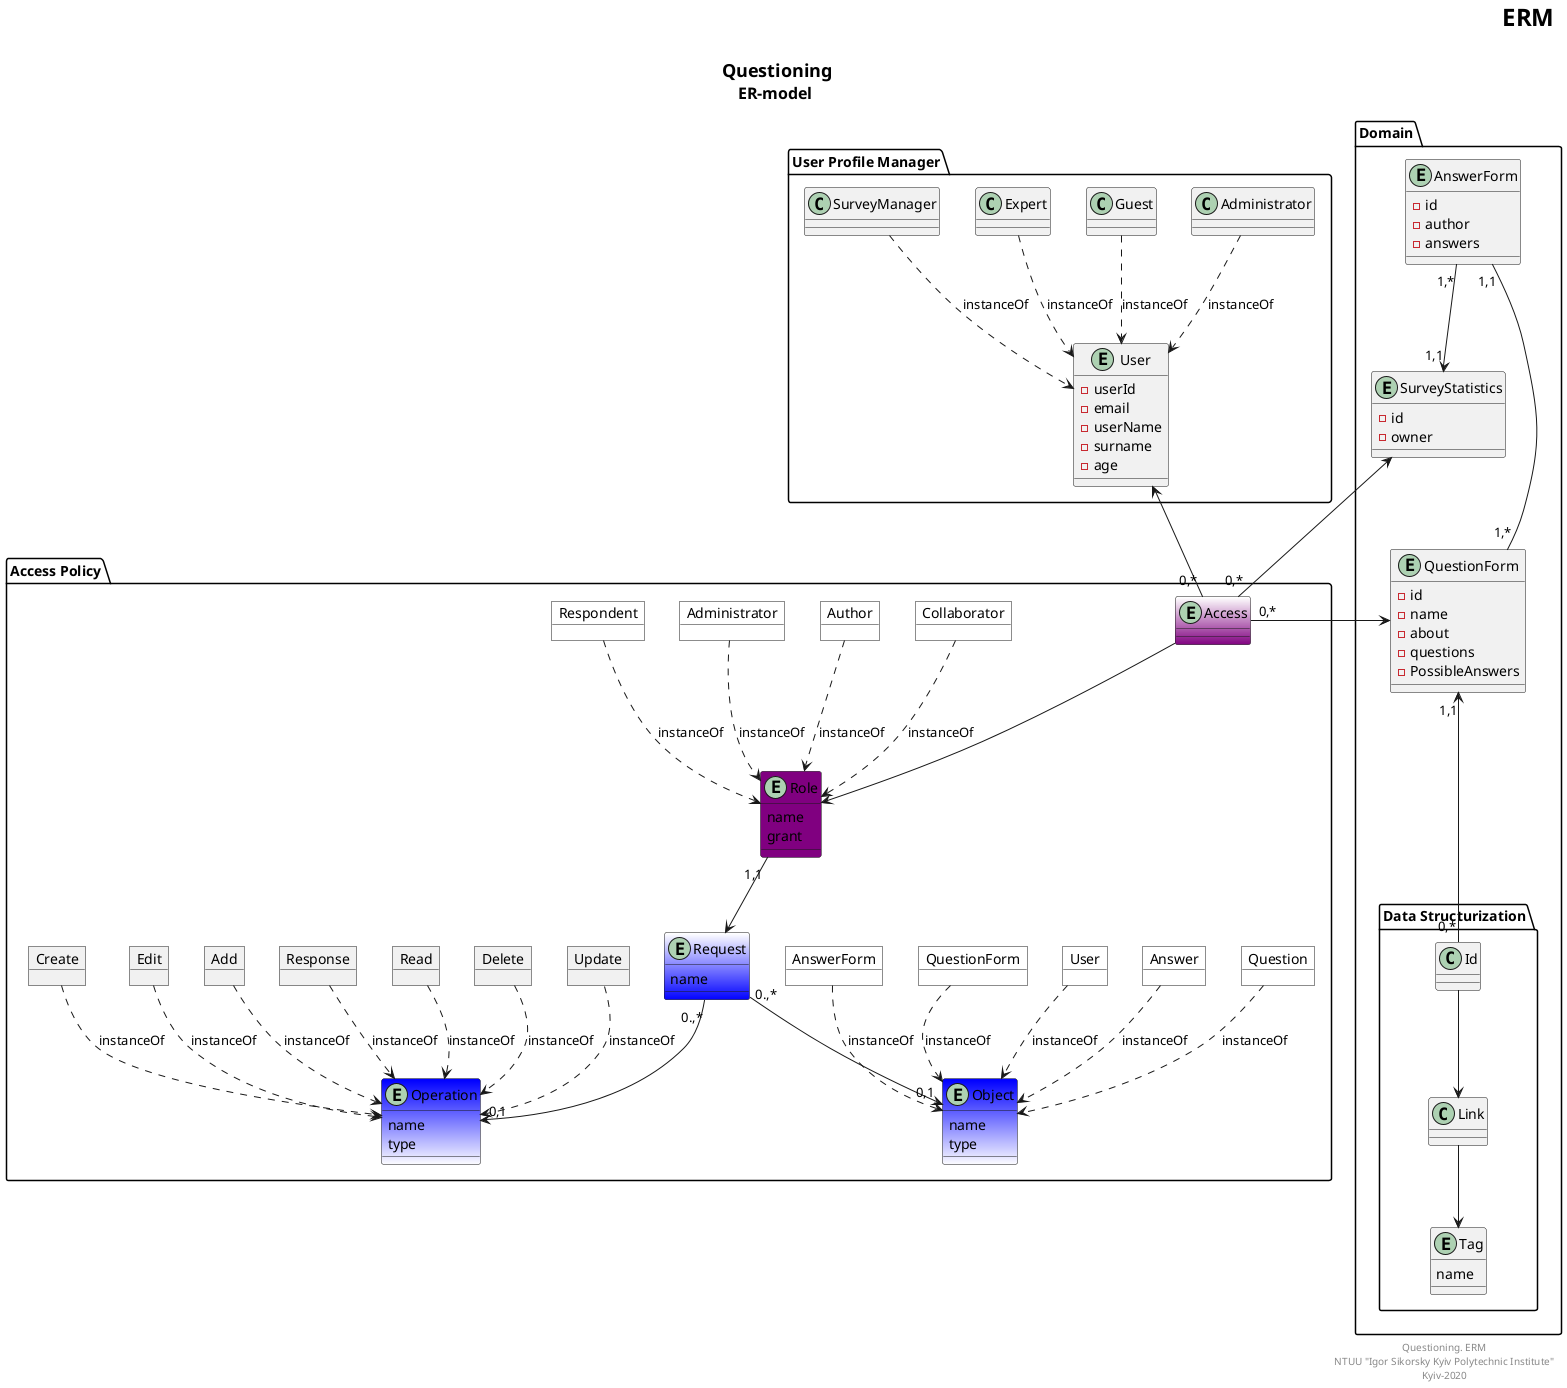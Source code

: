 @startuml

right header
<font size=24 color=black><b>ERM

end header

title
<font size=18 color=black>Questioning
<font size=16 color=black>ER-model 
end title

package "User Profile Manager" {
entity User {
 - userId
 - email
 - userName
 - surname
 - age
}

Administrator ..> User: instanceOf
Guest ..> User: instanceOf
Expert ..> User: instanceOf
SurveyManager ..> User: instanceOf
}

package "Access Policy" {

entity Access #white-purple {
}

Access "0,*"-u-> User

entity Role #purple {
    name
    grant
}

Access --> Role

object Collaborator #white
object Author #white
object "Administrator" as AdminRole #white
object Respondent #white

Collaborator ..> Role: instanceOf
Author ..> Role: instanceOf
AdminRole ..> Role: instanceOf
Respondent ..> Role: instanceOf


entity Request #white-blue {
name
}

entity Object #blue-white {
name
type
}

entity Operation #blue-white {
name
type
}

Role "1,1"--> Request

Request "0.,*"-->"0,1" Object
Request "0.,*"-->"0,1" Operation

object "User" as userObject #white
object QuestionForm #white
object AnswerForm #white
object Question #white
object Answer #white

userObject ..> Object: instanceOf
QuestionForm ..> Object: instanceOf
AnswerForm ..> Object: instanceOf
Question ..> Object: instanceOf
Answer ..> Object: instanceOf

object Create
object Update
object Delete
object Read
object Response
object Add
object Edit

Create ..> Operation: instanceOf
Update ..> Operation: instanceOf
Delete ..> Operation: instanceOf
Read ..> Operation: instanceOf
Response ..> Operation: instanceOf
Add ..> Operation: instanceOf
Edit ..> Operation: instanceOf
}


package "Domain" {

entity "QuestionForm" as QF {
    - id
    - name
    - about
    - questions
    - PossibleAnswers
}
    
entity SurveyStatistics {
    - id
    - owner
}
    
entity "AnswerForm" as AF{
    - id
    - author
    - answers
}
    
AF "1,*"-->"1,1" SurveyStatistics

AF "1,1"---"1,*" QF

package "Data Structurization" {

entity Tag {
name
}

Id --> Link
Link --> Tag 

Id "0,*"-u-->"1,1" QF

}

}

Access "0,*"-l--> SurveyStatistics
Access "0,*"-l--> QF



right footer
Questioning. ERM
NTUU "Igor Sikorsky Kyiv Polytechnic Institute"
Kyiv-2020
end footer

@enduml
